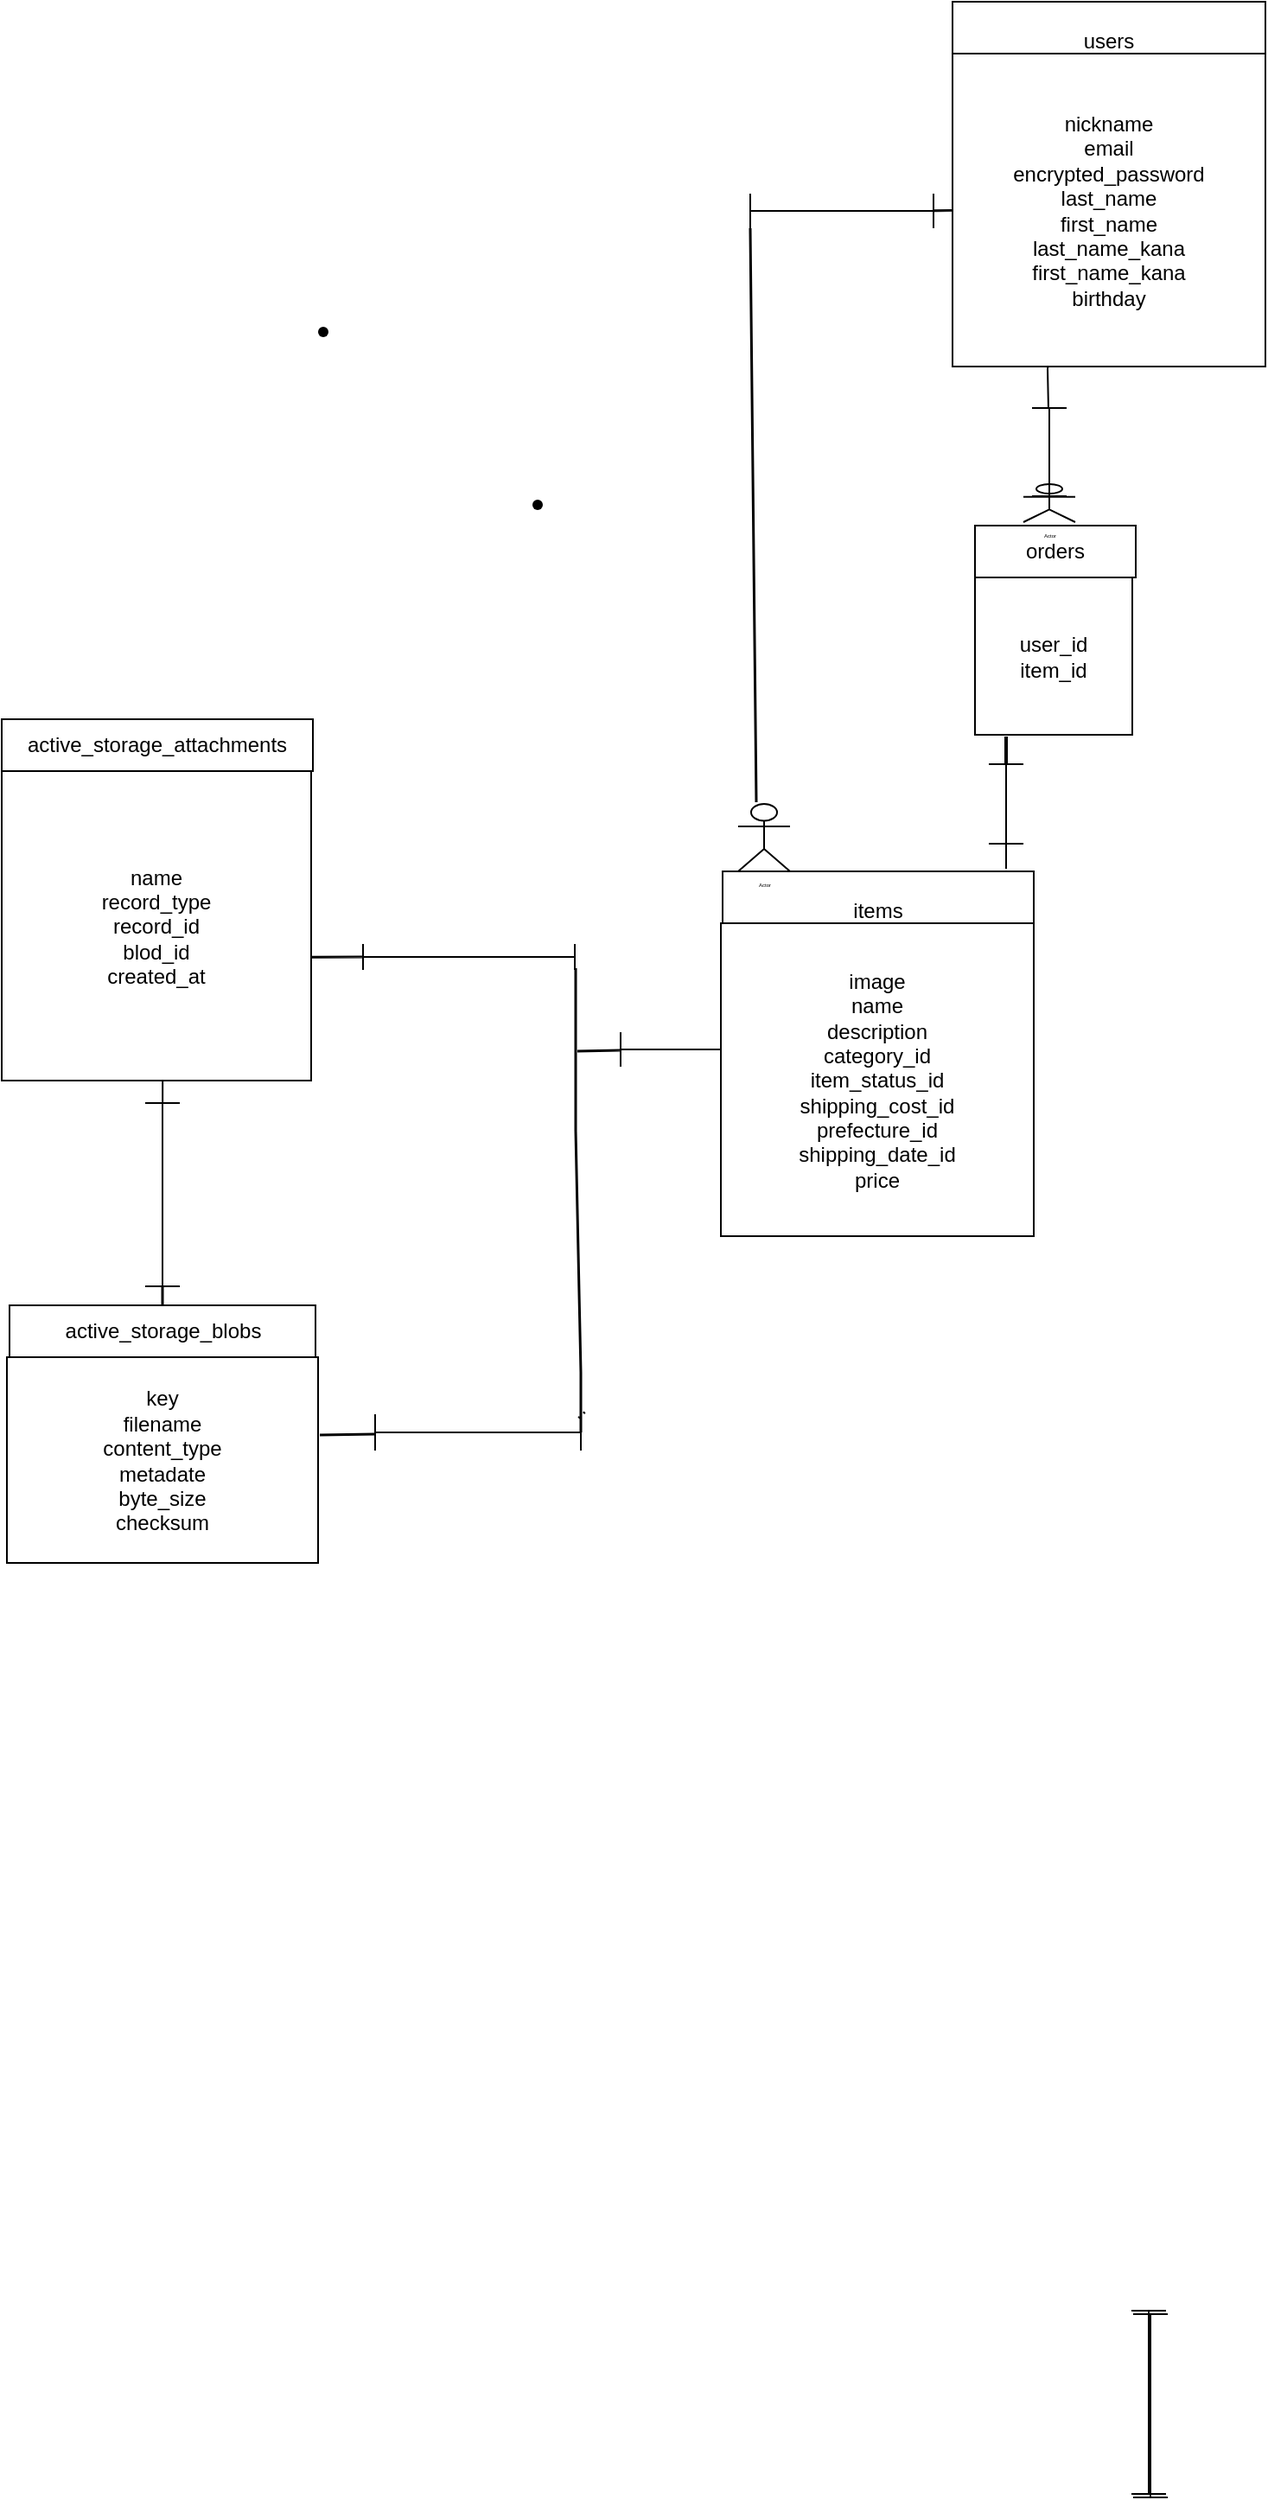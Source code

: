 <mxfile>
    <diagram id="S1ZJYg7Er-kijTexnGPJ" name="ページ1">
        <mxGraphModel dx="973" dy="767" grid="0" gridSize="10" guides="1" tooltips="1" connect="1" arrows="1" fold="1" page="1" pageScale="1" pageWidth="827" pageHeight="1169" math="0" shadow="0">
            <root>
                <mxCell id="0"/>
                <mxCell id="1" parent="0"/>
                <mxCell id="4" value="active_storage_blobs" style="rounded=0;whiteSpace=wrap;html=1;" vertex="1" parent="1">
                    <mxGeometry x="54.5" y="773" width="177" height="30" as="geometry"/>
                </mxCell>
                <mxCell id="7" value="&lt;br style=&quot;font-size: 12px;&quot;&gt;items" style="rounded=0;whiteSpace=wrap;html=1;fontSize=12;align=center;labelPosition=center;verticalLabelPosition=middle;verticalAlign=middle;" vertex="1" parent="1">
                    <mxGeometry x="467" y="522" width="180" height="30" as="geometry"/>
                </mxCell>
                <mxCell id="8" value="image&lt;br&gt;name&lt;br&gt;description&lt;br&gt;category_id&lt;br&gt;item_status_id&lt;br&gt;shipping_cost_id&lt;br&gt;prefecture_id&lt;br&gt;shipping_date_id&lt;br&gt;price" style="whiteSpace=wrap;html=1;aspect=fixed;fontSize=12;" vertex="1" parent="1">
                    <mxGeometry x="466" y="552" width="181" height="181" as="geometry"/>
                </mxCell>
                <mxCell id="96" style="edgeStyle=none;shape=link;html=1;exitX=0.75;exitY=1;exitDx=0;exitDy=0;entryX=0.25;entryY=0.5;entryDx=0;entryDy=0;entryPerimeter=0;fontSize=3;" edge="1" parent="1" source="10">
                    <mxGeometry relative="1" as="geometry">
                        <mxPoint x="186.5" y="630.75" as="targetPoint"/>
                    </mxGeometry>
                </mxCell>
                <mxCell id="10" value="name&lt;br&gt;record_type&lt;br&gt;record_id&lt;br&gt;blod_id&lt;br&gt;created_at" style="whiteSpace=wrap;html=1;aspect=fixed;fontSize=12;" vertex="1" parent="1">
                    <mxGeometry x="50" y="464" width="179" height="179" as="geometry"/>
                </mxCell>
                <mxCell id="94" value="" style="edgeStyle=none;shape=link;html=1;fontSize=3;" edge="1" parent="1" source="11" target="10">
                    <mxGeometry relative="1" as="geometry"/>
                </mxCell>
                <mxCell id="11" value="active_storage_attachments" style="rounded=0;whiteSpace=wrap;html=1;" vertex="1" parent="1">
                    <mxGeometry x="50" y="434" width="180" height="30" as="geometry"/>
                </mxCell>
                <mxCell id="14" value="key&lt;br&gt;filename&lt;br&gt;content_type&lt;br&gt;metadate&lt;br&gt;byte_size&lt;br&gt;checksum" style="rounded=0;whiteSpace=wrap;html=1;" vertex="1" parent="1">
                    <mxGeometry x="53" y="803" width="180" height="119" as="geometry"/>
                </mxCell>
                <mxCell id="31" value="" style="shape=waypoint;sketch=0;size=6;pointerEvents=1;points=[];fillColor=default;resizable=0;rotatable=0;perimeter=centerPerimeter;snapToPoint=1;fontSize=12;" vertex="1" parent="1">
                    <mxGeometry x="350" y="300" width="20" height="20" as="geometry"/>
                </mxCell>
                <mxCell id="32" value="" style="shape=waypoint;sketch=0;size=6;pointerEvents=1;points=[];fillColor=default;resizable=0;rotatable=0;perimeter=centerPerimeter;snapToPoint=1;fontSize=12;" vertex="1" parent="1">
                    <mxGeometry x="226" y="200" width="20" height="20" as="geometry"/>
                </mxCell>
                <mxCell id="79" style="edgeStyle=none;shape=link;html=1;exitX=0;exitY=0.5;exitDx=0;exitDy=0;exitPerimeter=0;fontSize=3;" edge="1" parent="1">
                    <mxGeometry relative="1" as="geometry">
                        <mxPoint x="241" y="148.333" as="targetPoint"/>
                        <mxPoint x="241" y="148" as="sourcePoint"/>
                    </mxGeometry>
                </mxCell>
                <mxCell id="66" value="user_id&lt;br&gt;item_id" style="whiteSpace=wrap;html=1;aspect=fixed;fontSize=12;" vertex="1" parent="1">
                    <mxGeometry x="613" y="352" width="91" height="91" as="geometry"/>
                </mxCell>
                <mxCell id="93" value="" style="edgeStyle=none;shape=link;html=1;fontSize=3;" edge="1" parent="1" source="70" target="66">
                    <mxGeometry relative="1" as="geometry"/>
                </mxCell>
                <mxCell id="70" value="orders" style="rounded=0;whiteSpace=wrap;html=1;fontSize=12;align=center;labelPosition=center;verticalLabelPosition=middle;verticalAlign=middle;" vertex="1" parent="1">
                    <mxGeometry x="613" y="322" width="93" height="30" as="geometry"/>
                </mxCell>
                <mxCell id="91" value="&lt;br style=&quot;font-size: 12px;&quot;&gt;users&lt;br style=&quot;font-size: 12px;&quot;&gt;" style="rounded=0;whiteSpace=wrap;html=1;fontSize=12;align=center;labelPosition=center;verticalLabelPosition=middle;verticalAlign=middle;" vertex="1" parent="1">
                    <mxGeometry x="600" y="19" width="181" height="30" as="geometry"/>
                </mxCell>
                <mxCell id="92" value="nickname&lt;br&gt;email&lt;br&gt;encrypted_password&lt;br&gt;last_name&lt;br&gt;first_name&lt;br&gt;last_name_kana&lt;br&gt;first_name_kana&lt;br&gt;birthday&lt;br&gt;" style="whiteSpace=wrap;html=1;aspect=fixed;fontSize=12;" vertex="1" parent="1">
                    <mxGeometry x="600" y="49" width="181" height="181" as="geometry"/>
                </mxCell>
                <mxCell id="102" value="" style="shape=crossbar;whiteSpace=wrap;html=1;rounded=1;fontSize=3;rotation=-90;" vertex="1" parent="1">
                    <mxGeometry x="660.5" y="1397.5" width="106" height="20" as="geometry"/>
                </mxCell>
                <mxCell id="104" value="" style="shape=crossbar;whiteSpace=wrap;html=1;rounded=1;fontSize=3;rotation=-90;" vertex="1" parent="1">
                    <mxGeometry x="661.5" y="1399.5" width="106" height="20" as="geometry"/>
                </mxCell>
                <mxCell id="110" style="edgeStyle=none;shape=link;html=1;exitX=1;exitY=0.5;exitDx=0;exitDy=0;exitPerimeter=0;entryX=0.5;entryY=0;entryDx=0;entryDy=0;fontSize=3;width=-0.5;" edge="1" parent="1" source="108" target="4">
                    <mxGeometry relative="1" as="geometry"/>
                </mxCell>
                <mxCell id="111" style="edgeStyle=none;shape=link;html=1;fontSize=3;entryX=0.52;entryY=1;entryDx=0;entryDy=0;entryPerimeter=0;width=0;" edge="1" parent="1" source="108" target="10">
                    <mxGeometry relative="1" as="geometry">
                        <mxPoint x="143" y="647.5" as="targetPoint"/>
                    </mxGeometry>
                </mxCell>
                <mxCell id="108" value="" style="shape=crossbar;whiteSpace=wrap;html=1;rounded=1;direction=south;fontSize=3;" vertex="1" parent="1">
                    <mxGeometry x="133" y="656" width="20" height="106" as="geometry"/>
                </mxCell>
                <mxCell id="126" style="edgeStyle=none;shape=link;html=1;entryX=1;entryY=0.5;entryDx=0;entryDy=0;entryPerimeter=0;fontSize=3;width=-0.5;" edge="1" parent="1" target="122">
                    <mxGeometry relative="1" as="geometry">
                        <mxPoint x="382" y="578" as="sourcePoint"/>
                        <Array as="points">
                            <mxPoint x="382" y="597"/>
                            <mxPoint x="382" y="672"/>
                            <mxPoint x="385" y="812"/>
                            <mxPoint x="385" y="828"/>
                        </Array>
                    </mxGeometry>
                </mxCell>
                <mxCell id="125" value="" style="edgeStyle=none;shape=link;html=1;fontSize=3;width=0.5;" edge="1" parent="1" source="122">
                    <mxGeometry relative="1" as="geometry">
                        <mxPoint x="234" y="848" as="targetPoint"/>
                        <Array as="points"/>
                    </mxGeometry>
                </mxCell>
                <mxCell id="127" style="edgeStyle=none;shape=link;html=1;exitX=1;exitY=0;exitDx=0;exitDy=0;exitPerimeter=0;fontSize=3;" edge="1" parent="1" source="122">
                    <mxGeometry relative="1" as="geometry">
                        <mxPoint x="386" y="837" as="targetPoint"/>
                    </mxGeometry>
                </mxCell>
                <mxCell id="122" value="" style="shape=crossbar;whiteSpace=wrap;html=1;rounded=1;fontSize=3;" vertex="1" parent="1">
                    <mxGeometry x="266" y="836" width="119" height="21" as="geometry"/>
                </mxCell>
                <mxCell id="139" value="" style="edgeStyle=none;shape=link;html=1;fontSize=3;width=0.5;entryX=1;entryY=0.601;entryDx=0;entryDy=0;entryPerimeter=0;" edge="1" parent="1" source="137" target="10">
                    <mxGeometry relative="1" as="geometry">
                        <Array as="points"/>
                    </mxGeometry>
                </mxCell>
                <mxCell id="137" value="" style="shape=crossbar;whiteSpace=wrap;html=1;rounded=1;fontSize=3;" vertex="1" parent="1">
                    <mxGeometry x="259" y="564" width="122.5" height="15" as="geometry"/>
                </mxCell>
                <mxCell id="142" style="edgeStyle=none;shape=link;html=1;fontSize=3;width=0.5;" edge="1" parent="1" source="141">
                    <mxGeometry relative="1" as="geometry">
                        <mxPoint x="383" y="626" as="targetPoint"/>
                        <Array as="points"/>
                    </mxGeometry>
                </mxCell>
                <mxCell id="141" value="" style="shape=crossbar;whiteSpace=wrap;html=1;rounded=1;fontSize=3;" vertex="1" parent="1">
                    <mxGeometry x="408" y="615" width="58" height="20" as="geometry"/>
                </mxCell>
                <mxCell id="146" value="" style="edgeStyle=none;shape=link;html=1;fontSize=3;width=-0.5;" edge="1" parent="1" source="145" target="92">
                    <mxGeometry relative="1" as="geometry"/>
                </mxCell>
                <mxCell id="145" value="" style="shape=crossbar;whiteSpace=wrap;html=1;rounded=1;fontSize=3;" vertex="1" parent="1">
                    <mxGeometry x="483" y="130" width="106" height="20" as="geometry"/>
                </mxCell>
                <mxCell id="147" value="Actor" style="shape=umlActor;verticalLabelPosition=bottom;verticalAlign=top;html=1;outlineConnect=0;fontSize=3;rotation=0;" vertex="1" parent="1">
                    <mxGeometry x="476" y="483" width="30" height="39" as="geometry"/>
                </mxCell>
                <mxCell id="150" value="" style="endArrow=none;html=1;fontSize=3;shape=link;width=-0.5;entryX=0;entryY=1;entryDx=0;entryDy=0;entryPerimeter=0;exitX=0.35;exitY=-0.025;exitDx=0;exitDy=0;exitPerimeter=0;" edge="1" parent="1" source="147" target="145">
                    <mxGeometry width="50" height="50" relative="1" as="geometry">
                        <mxPoint x="510" y="239" as="sourcePoint"/>
                        <mxPoint x="509" y="164" as="targetPoint"/>
                        <Array as="points"/>
                    </mxGeometry>
                </mxCell>
                <mxCell id="152" value="Actor" style="shape=umlActor;verticalLabelPosition=bottom;verticalAlign=top;html=1;outlineConnect=0;fontSize=3;rotation=0;" vertex="1" parent="1">
                    <mxGeometry x="641" y="298" width="30" height="22" as="geometry"/>
                </mxCell>
                <mxCell id="158" value="" style="edgeStyle=none;shape=link;html=1;fontSize=3;width=0;" edge="1" parent="1" source="155" target="92">
                    <mxGeometry relative="1" as="geometry">
                        <Array as="points">
                            <mxPoint x="655" y="231"/>
                        </Array>
                    </mxGeometry>
                </mxCell>
                <mxCell id="159" style="edgeStyle=none;shape=link;html=1;exitX=0;exitY=0.5;exitDx=0;exitDy=0;exitPerimeter=0;fontSize=3;" edge="1" parent="1" source="155">
                    <mxGeometry relative="1" as="geometry">
                        <mxPoint x="656" y="254" as="targetPoint"/>
                    </mxGeometry>
                </mxCell>
                <mxCell id="155" value="" style="shape=crossbar;whiteSpace=wrap;html=1;rounded=1;direction=south;fontSize=3;" vertex="1" parent="1">
                    <mxGeometry x="646" y="254" width="20" height="51" as="geometry"/>
                </mxCell>
                <mxCell id="161" style="edgeStyle=none;shape=link;html=1;fontSize=3;width=-1;" edge="1" parent="1" source="160">
                    <mxGeometry relative="1" as="geometry">
                        <mxPoint x="631" y="444" as="targetPoint"/>
                    </mxGeometry>
                </mxCell>
                <mxCell id="162" style="edgeStyle=none;shape=link;html=1;exitX=1;exitY=0.5;exitDx=0;exitDy=0;exitPerimeter=0;fontSize=3;width=0;" edge="1" parent="1" source="160">
                    <mxGeometry relative="1" as="geometry">
                        <mxPoint x="631" y="520.5" as="targetPoint"/>
                    </mxGeometry>
                </mxCell>
                <mxCell id="160" value="" style="shape=crossbar;whiteSpace=wrap;html=1;rounded=1;direction=south;fontSize=3;" vertex="1" parent="1">
                    <mxGeometry x="621" y="460" width="20" height="46" as="geometry"/>
                </mxCell>
            </root>
        </mxGraphModel>
    </diagram>
</mxfile>